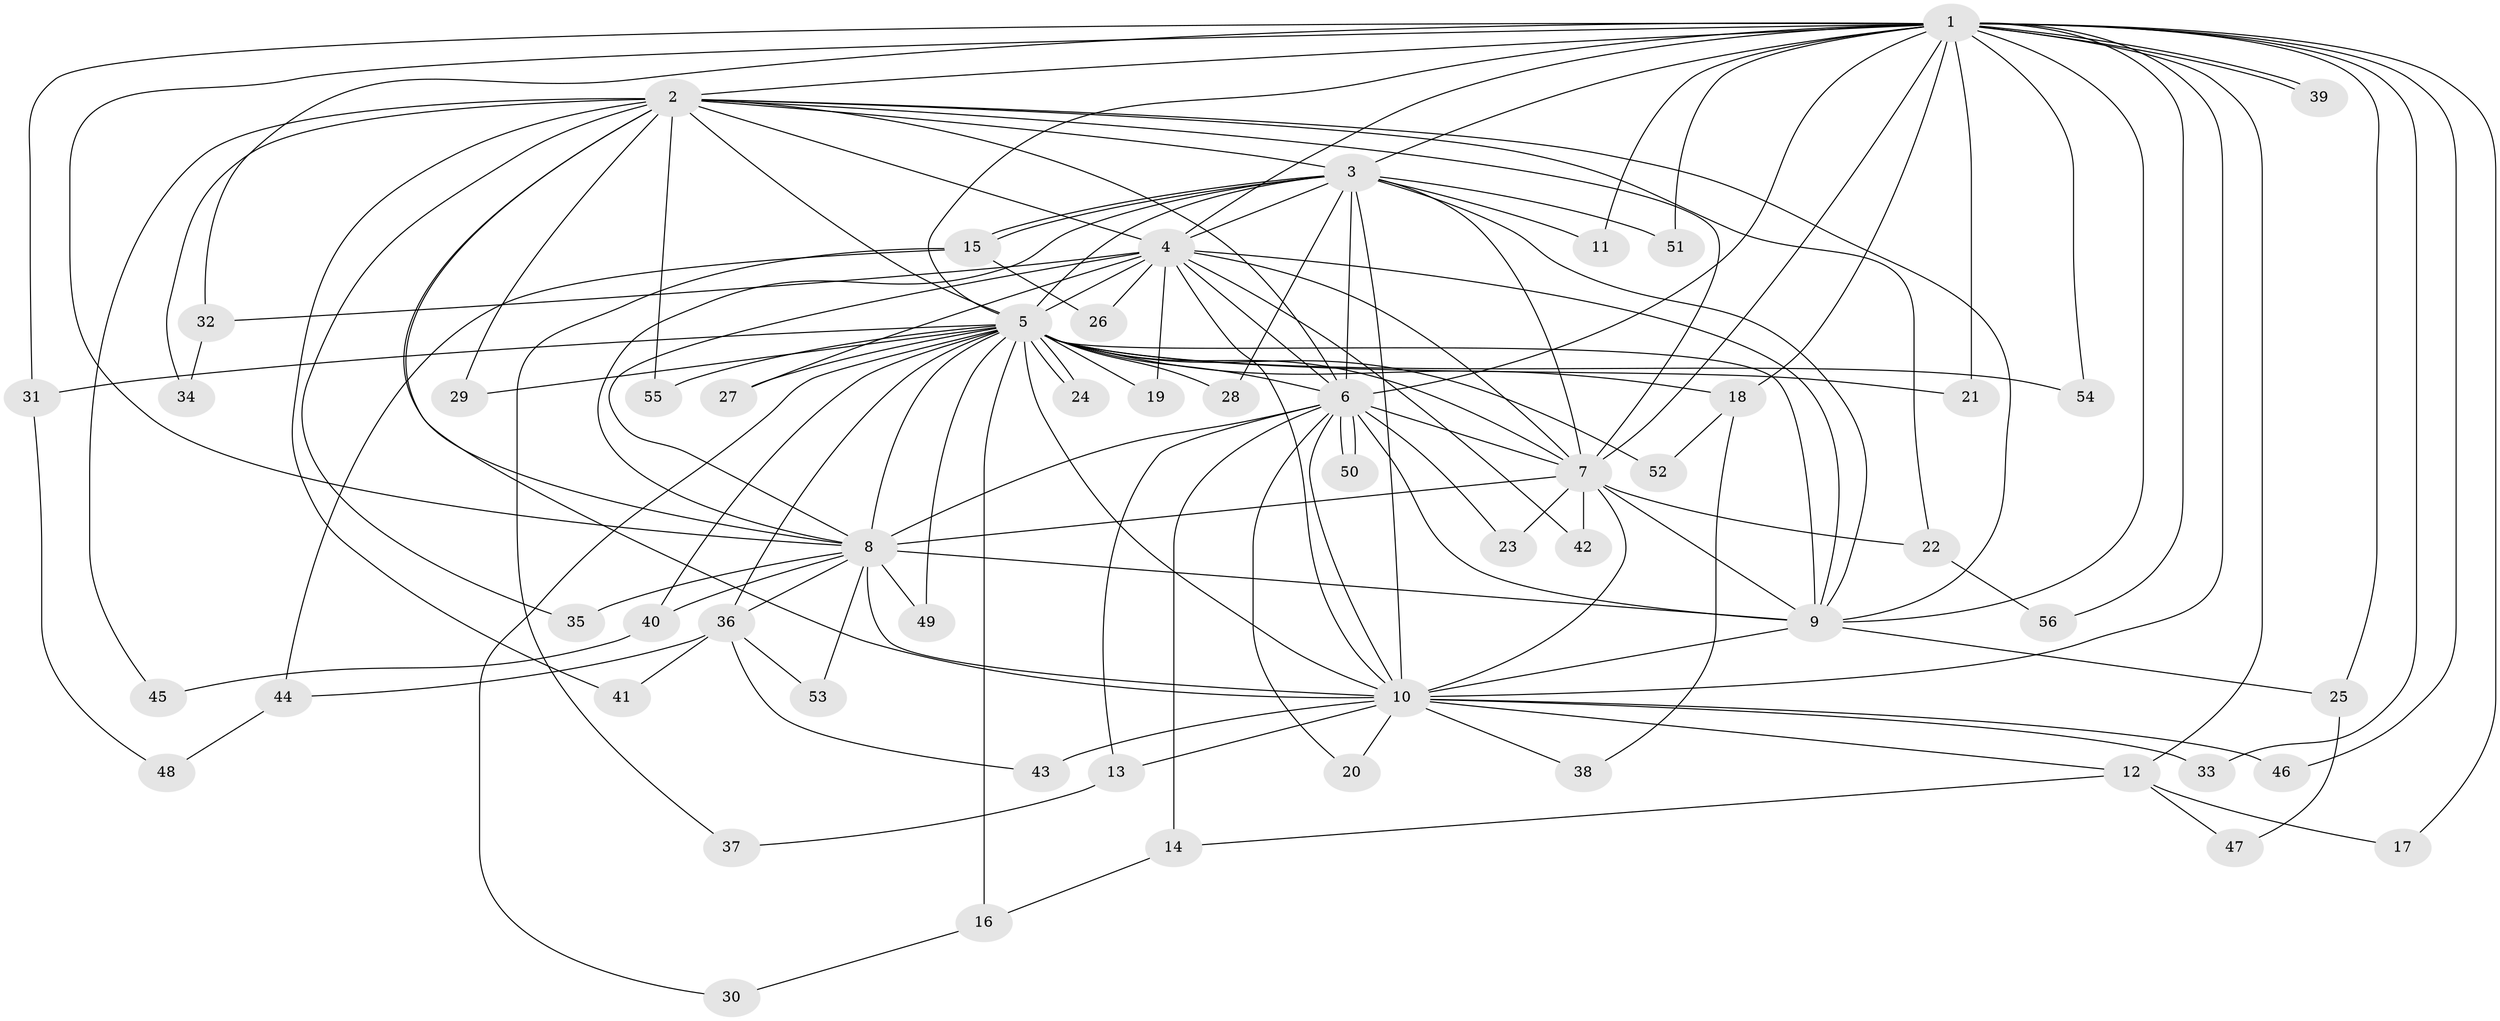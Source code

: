 // Generated by graph-tools (version 1.1) at 2025/13/03/09/25 04:13:43]
// undirected, 56 vertices, 137 edges
graph export_dot {
graph [start="1"]
  node [color=gray90,style=filled];
  1;
  2;
  3;
  4;
  5;
  6;
  7;
  8;
  9;
  10;
  11;
  12;
  13;
  14;
  15;
  16;
  17;
  18;
  19;
  20;
  21;
  22;
  23;
  24;
  25;
  26;
  27;
  28;
  29;
  30;
  31;
  32;
  33;
  34;
  35;
  36;
  37;
  38;
  39;
  40;
  41;
  42;
  43;
  44;
  45;
  46;
  47;
  48;
  49;
  50;
  51;
  52;
  53;
  54;
  55;
  56;
  1 -- 2;
  1 -- 3;
  1 -- 4;
  1 -- 5;
  1 -- 6;
  1 -- 7;
  1 -- 8;
  1 -- 9;
  1 -- 10;
  1 -- 11;
  1 -- 12;
  1 -- 17;
  1 -- 18;
  1 -- 21;
  1 -- 25;
  1 -- 31;
  1 -- 32;
  1 -- 33;
  1 -- 39;
  1 -- 39;
  1 -- 46;
  1 -- 51;
  1 -- 54;
  1 -- 56;
  2 -- 3;
  2 -- 4;
  2 -- 5;
  2 -- 6;
  2 -- 7;
  2 -- 8;
  2 -- 9;
  2 -- 10;
  2 -- 22;
  2 -- 29;
  2 -- 34;
  2 -- 35;
  2 -- 41;
  2 -- 45;
  2 -- 55;
  3 -- 4;
  3 -- 5;
  3 -- 6;
  3 -- 7;
  3 -- 8;
  3 -- 9;
  3 -- 10;
  3 -- 11;
  3 -- 15;
  3 -- 15;
  3 -- 28;
  3 -- 51;
  4 -- 5;
  4 -- 6;
  4 -- 7;
  4 -- 8;
  4 -- 9;
  4 -- 10;
  4 -- 19;
  4 -- 26;
  4 -- 27;
  4 -- 32;
  4 -- 42;
  5 -- 6;
  5 -- 7;
  5 -- 8;
  5 -- 9;
  5 -- 10;
  5 -- 16;
  5 -- 18;
  5 -- 19;
  5 -- 21;
  5 -- 24;
  5 -- 24;
  5 -- 27;
  5 -- 28;
  5 -- 29;
  5 -- 30;
  5 -- 31;
  5 -- 36;
  5 -- 40;
  5 -- 49;
  5 -- 52;
  5 -- 54;
  5 -- 55;
  6 -- 7;
  6 -- 8;
  6 -- 9;
  6 -- 10;
  6 -- 13;
  6 -- 14;
  6 -- 20;
  6 -- 23;
  6 -- 50;
  6 -- 50;
  7 -- 8;
  7 -- 9;
  7 -- 10;
  7 -- 22;
  7 -- 23;
  7 -- 42;
  8 -- 9;
  8 -- 10;
  8 -- 35;
  8 -- 36;
  8 -- 40;
  8 -- 49;
  8 -- 53;
  9 -- 10;
  9 -- 25;
  10 -- 12;
  10 -- 13;
  10 -- 20;
  10 -- 33;
  10 -- 38;
  10 -- 43;
  10 -- 46;
  12 -- 14;
  12 -- 17;
  12 -- 47;
  13 -- 37;
  14 -- 16;
  15 -- 26;
  15 -- 37;
  15 -- 44;
  16 -- 30;
  18 -- 38;
  18 -- 52;
  22 -- 56;
  25 -- 47;
  31 -- 48;
  32 -- 34;
  36 -- 41;
  36 -- 43;
  36 -- 44;
  36 -- 53;
  40 -- 45;
  44 -- 48;
}
